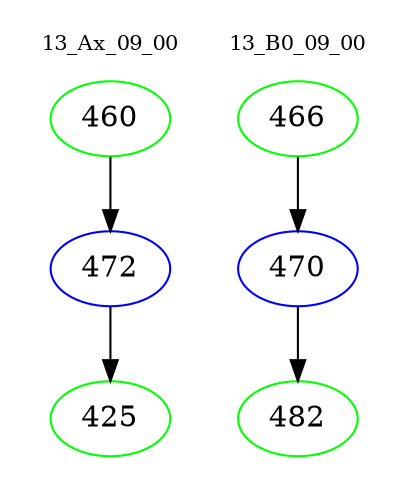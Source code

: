 digraph{
subgraph cluster_0 {
color = white
label = "13_Ax_09_00";
fontsize=10;
T0_460 [label="460", color="green"]
T0_460 -> T0_472 [color="black"]
T0_472 [label="472", color="blue"]
T0_472 -> T0_425 [color="black"]
T0_425 [label="425", color="green"]
}
subgraph cluster_1 {
color = white
label = "13_B0_09_00";
fontsize=10;
T1_466 [label="466", color="green"]
T1_466 -> T1_470 [color="black"]
T1_470 [label="470", color="blue"]
T1_470 -> T1_482 [color="black"]
T1_482 [label="482", color="green"]
}
}
